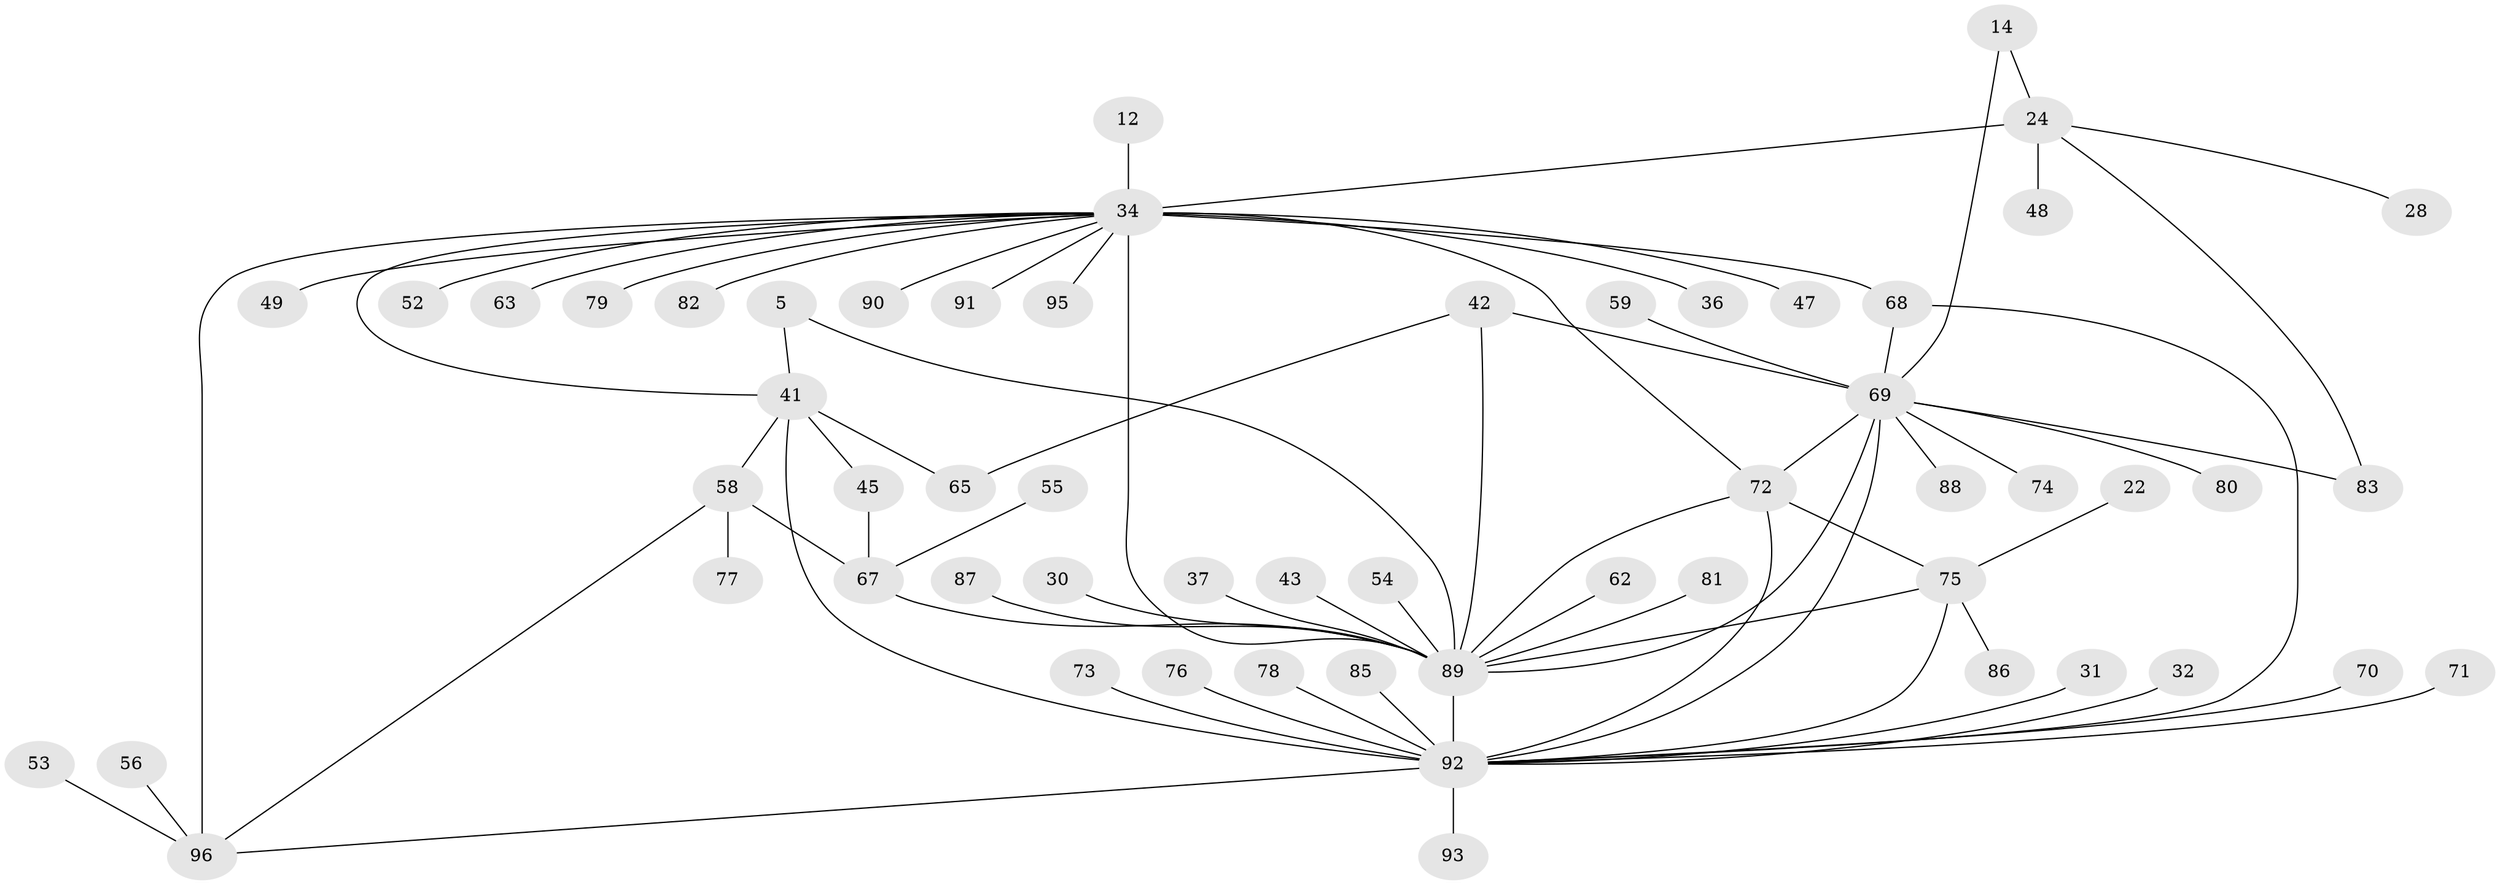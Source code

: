 // original degree distribution, {28: 0.010416666666666666, 8: 0.010416666666666666, 3: 0.15625, 11: 0.010416666666666666, 5: 0.07291666666666667, 7: 0.03125, 4: 0.07291666666666667, 2: 0.09375, 1: 0.5, 10: 0.010416666666666666, 6: 0.020833333333333332, 12: 0.010416666666666666}
// Generated by graph-tools (version 1.1) at 2025/50/03/04/25 21:50:32]
// undirected, 57 vertices, 74 edges
graph export_dot {
graph [start="1"]
  node [color=gray90,style=filled];
  5;
  12;
  14;
  22;
  24;
  28;
  30;
  31;
  32;
  34 [super="+8+20+18"];
  36;
  37;
  41 [super="+26"];
  42 [super="+4+35"];
  43;
  45;
  47;
  48;
  49 [super="+11"];
  52;
  53;
  54;
  55;
  56;
  58;
  59;
  62;
  63;
  65 [super="+46"];
  67 [super="+10"];
  68;
  69 [super="+19+50"];
  70;
  71;
  72 [super="+23+61+40+60+44"];
  73;
  74;
  75 [super="+64"];
  76;
  77;
  78;
  79;
  80;
  81;
  82;
  83 [super="+51"];
  85;
  86;
  87;
  88 [super="+21"];
  89 [super="+33+66+84+1"];
  90;
  91;
  92 [super="+57+39+29"];
  93;
  95;
  96 [super="+94+25"];
  5 -- 41;
  5 -- 89;
  12 -- 34;
  14 -- 24;
  14 -- 69;
  22 -- 75;
  24 -- 28;
  24 -- 48;
  24 -- 34 [weight=2];
  24 -- 83;
  30 -- 89;
  31 -- 92;
  32 -- 92;
  34 -- 41 [weight=2];
  34 -- 90;
  34 -- 68 [weight=2];
  34 -- 52;
  34 -- 95;
  34 -- 36;
  34 -- 79;
  34 -- 47;
  34 -- 82;
  34 -- 91;
  34 -- 63;
  34 -- 96;
  34 -- 49;
  34 -- 89 [weight=9];
  34 -- 72;
  37 -- 89;
  41 -- 58;
  41 -- 45;
  41 -- 65;
  41 -- 92 [weight=2];
  42 -- 69 [weight=2];
  42 -- 65;
  42 -- 89 [weight=2];
  43 -- 89;
  45 -- 67;
  53 -- 96;
  54 -- 89;
  55 -- 67;
  56 -- 96;
  58 -- 67;
  58 -- 77;
  58 -- 96;
  59 -- 69;
  62 -- 89;
  67 -- 89;
  68 -- 92;
  68 -- 69;
  69 -- 80;
  69 -- 72;
  69 -- 74;
  69 -- 88;
  69 -- 83;
  69 -- 89;
  69 -- 92 [weight=2];
  70 -- 92;
  71 -- 92;
  72 -- 89;
  72 -- 75;
  72 -- 92;
  73 -- 92;
  75 -- 89 [weight=3];
  75 -- 86;
  75 -- 92;
  76 -- 92;
  78 -- 92;
  81 -- 89;
  85 -- 92;
  87 -- 89;
  89 -- 92 [weight=4];
  92 -- 96;
  92 -- 93;
}
